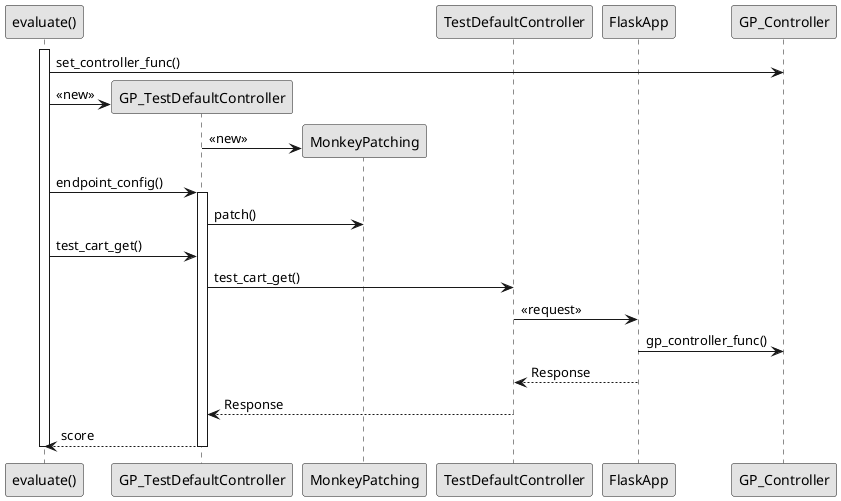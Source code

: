 @startuml
skinparam monochrome true
skinparam componentStyle uml2

participant "evaluate()" as evaluate
participant GP_TestDefaultController 
participant MonkeyPatching
participant TestDefaultController 
participant FlaskApp
participant GP_Controller

activate evaluate
evaluate -> GP_Controller : set_controller_func()
evaluate -> GP_TestDefaultController ** : <<new>>
GP_TestDefaultController  -> MonkeyPatching ** : <<new>>
evaluate -> GP_TestDefaultController : endpoint_config()
activate GP_TestDefaultController

GP_TestDefaultController -> MonkeyPatching : patch()

evaluate -> GP_TestDefaultController : test_cart_get()
GP_TestDefaultController -> TestDefaultController : test_cart_get()

TestDefaultController -> FlaskApp : <<request>>
FlaskApp -> GP_Controller : gp_controller_func()
FlaskApp --> TestDefaultController : Response
TestDefaultController --> GP_TestDefaultController : Response
GP_TestDefaultController --> evaluate : score
deactivate GP_TestDefaultController
deactivate evaluate
@enduml